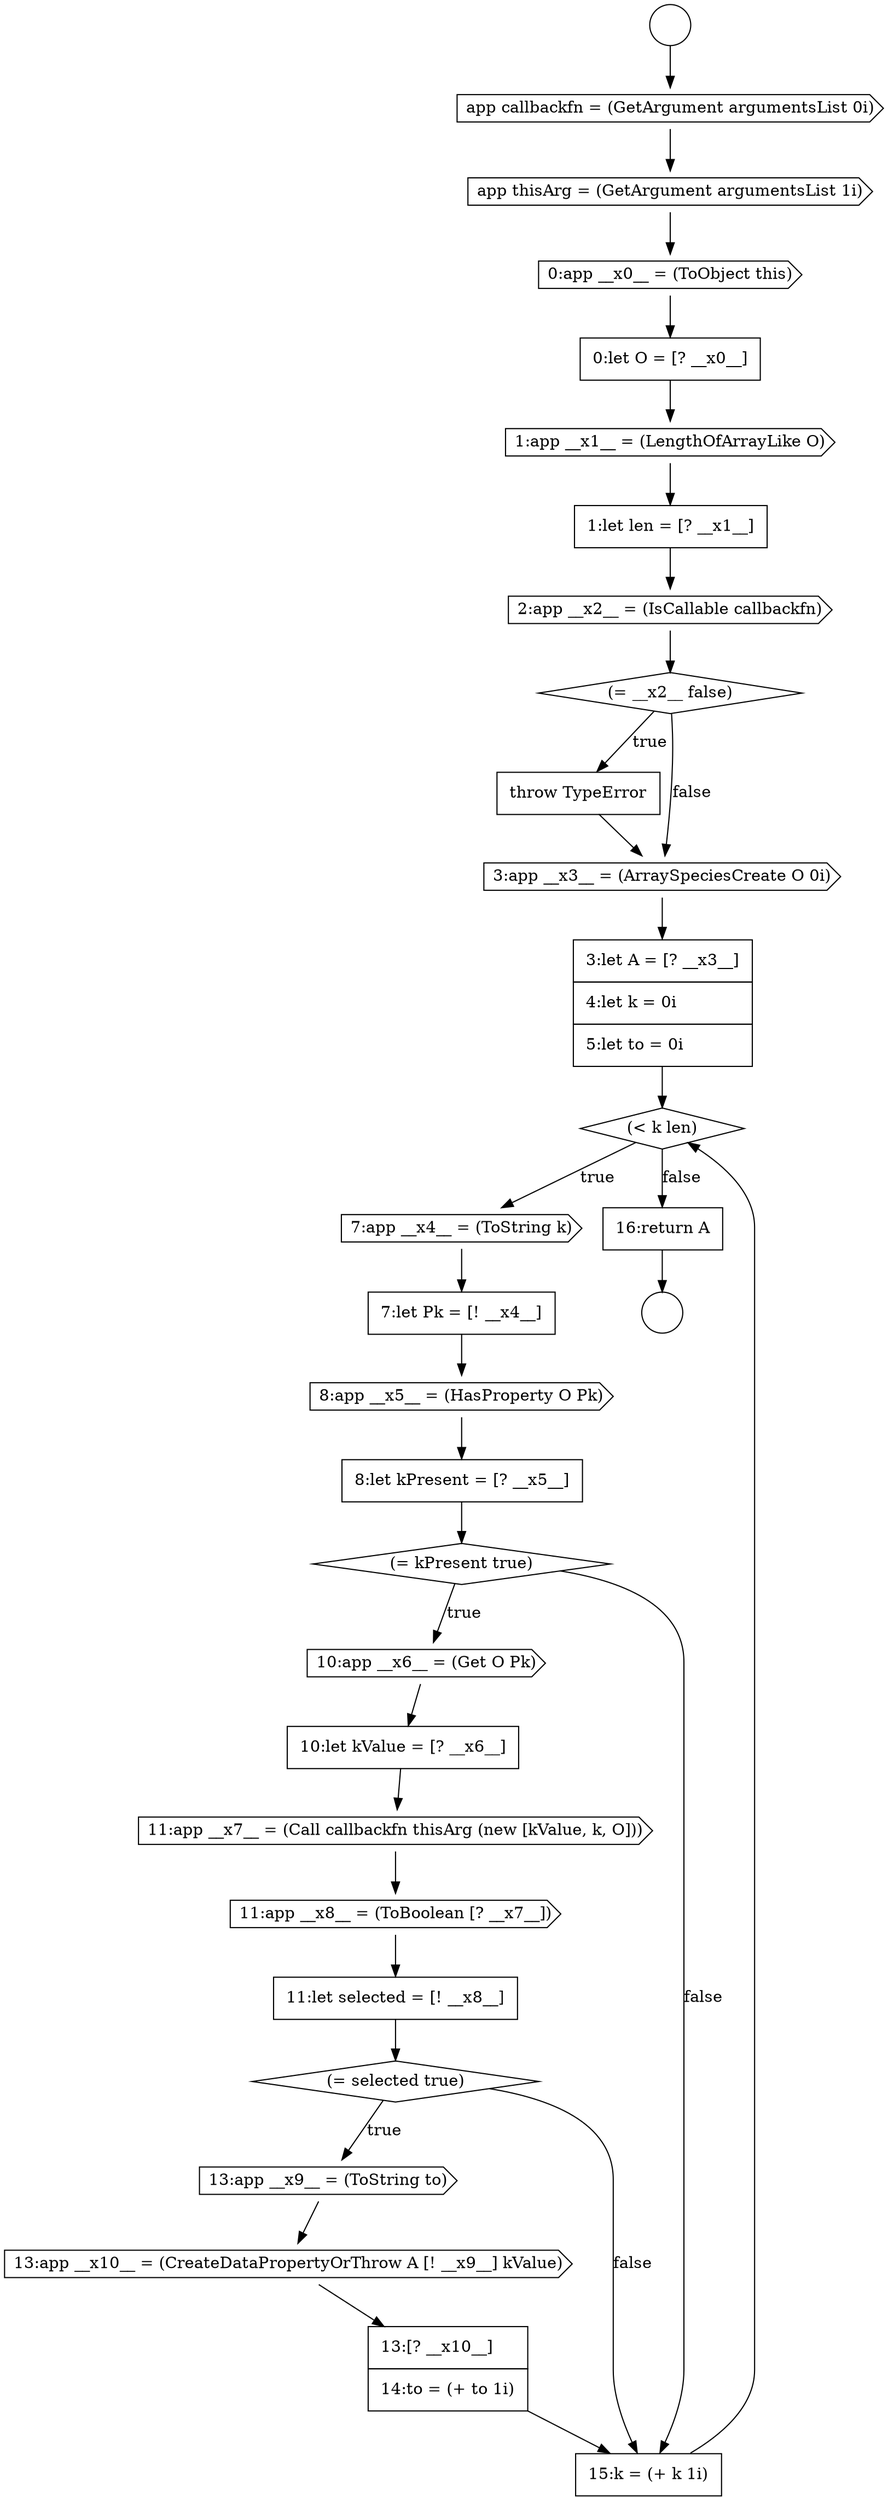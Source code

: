 digraph {
  node15541 [shape=circle label=" " color="black" fillcolor="white" style=filled]
  node15542 [shape=cds, label=<<font color="black">app callbackfn = (GetArgument argumentsList 0i)</font>> color="black" fillcolor="white" style=filled]
  node15563 [shape=none, margin=0, label=<<font color="black">
    <table border="0" cellborder="1" cellspacing="0" cellpadding="10">
      <tr><td align="left">11:let selected = [! __x8__]</td></tr>
    </table>
  </font>> color="black" fillcolor="white" style=filled]
  node15546 [shape=cds, label=<<font color="black">1:app __x1__ = (LengthOfArrayLike O)</font>> color="black" fillcolor="white" style=filled]
  node15559 [shape=cds, label=<<font color="black">10:app __x6__ = (Get O Pk)</font>> color="black" fillcolor="white" style=filled]
  node15552 [shape=none, margin=0, label=<<font color="black">
    <table border="0" cellborder="1" cellspacing="0" cellpadding="10">
      <tr><td align="left">3:let A = [? __x3__]</td></tr>
      <tr><td align="left">4:let k = 0i</td></tr>
      <tr><td align="left">5:let to = 0i</td></tr>
    </table>
  </font>> color="black" fillcolor="white" style=filled]
  node15567 [shape=none, margin=0, label=<<font color="black">
    <table border="0" cellborder="1" cellspacing="0" cellpadding="10">
      <tr><td align="left">13:[? __x10__]</td></tr>
      <tr><td align="left">14:to = (+ to 1i)</td></tr>
    </table>
  </font>> color="black" fillcolor="white" style=filled]
  node15562 [shape=cds, label=<<font color="black">11:app __x8__ = (ToBoolean [? __x7__])</font>> color="black" fillcolor="white" style=filled]
  node15543 [shape=cds, label=<<font color="black">app thisArg = (GetArgument argumentsList 1i)</font>> color="black" fillcolor="white" style=filled]
  node15566 [shape=cds, label=<<font color="black">13:app __x10__ = (CreateDataPropertyOrThrow A [! __x9__] kValue)</font>> color="black" fillcolor="white" style=filled]
  node15556 [shape=cds, label=<<font color="black">8:app __x5__ = (HasProperty O Pk)</font>> color="black" fillcolor="white" style=filled]
  node15557 [shape=none, margin=0, label=<<font color="black">
    <table border="0" cellborder="1" cellspacing="0" cellpadding="10">
      <tr><td align="left">8:let kPresent = [? __x5__]</td></tr>
    </table>
  </font>> color="black" fillcolor="white" style=filled]
  node15548 [shape=cds, label=<<font color="black">2:app __x2__ = (IsCallable callbackfn)</font>> color="black" fillcolor="white" style=filled]
  node15561 [shape=cds, label=<<font color="black">11:app __x7__ = (Call callbackfn thisArg (new [kValue, k, O]))</font>> color="black" fillcolor="white" style=filled]
  node15544 [shape=cds, label=<<font color="black">0:app __x0__ = (ToObject this)</font>> color="black" fillcolor="white" style=filled]
  node15565 [shape=cds, label=<<font color="black">13:app __x9__ = (ToString to)</font>> color="black" fillcolor="white" style=filled]
  node15540 [shape=circle label=" " color="black" fillcolor="white" style=filled]
  node15553 [shape=diamond, label=<<font color="black">(&lt; k len)</font>> color="black" fillcolor="white" style=filled]
  node15564 [shape=diamond, label=<<font color="black">(= selected true)</font>> color="black" fillcolor="white" style=filled]
  node15558 [shape=diamond, label=<<font color="black">(= kPresent true)</font>> color="black" fillcolor="white" style=filled]
  node15547 [shape=none, margin=0, label=<<font color="black">
    <table border="0" cellborder="1" cellspacing="0" cellpadding="10">
      <tr><td align="left">1:let len = [? __x1__]</td></tr>
    </table>
  </font>> color="black" fillcolor="white" style=filled]
  node15568 [shape=none, margin=0, label=<<font color="black">
    <table border="0" cellborder="1" cellspacing="0" cellpadding="10">
      <tr><td align="left">15:k = (+ k 1i)</td></tr>
    </table>
  </font>> color="black" fillcolor="white" style=filled]
  node15554 [shape=cds, label=<<font color="black">7:app __x4__ = (ToString k)</font>> color="black" fillcolor="white" style=filled]
  node15569 [shape=none, margin=0, label=<<font color="black">
    <table border="0" cellborder="1" cellspacing="0" cellpadding="10">
      <tr><td align="left">16:return A</td></tr>
    </table>
  </font>> color="black" fillcolor="white" style=filled]
  node15545 [shape=none, margin=0, label=<<font color="black">
    <table border="0" cellborder="1" cellspacing="0" cellpadding="10">
      <tr><td align="left">0:let O = [? __x0__]</td></tr>
    </table>
  </font>> color="black" fillcolor="white" style=filled]
  node15550 [shape=none, margin=0, label=<<font color="black">
    <table border="0" cellborder="1" cellspacing="0" cellpadding="10">
      <tr><td align="left">throw TypeError</td></tr>
    </table>
  </font>> color="black" fillcolor="white" style=filled]
  node15555 [shape=none, margin=0, label=<<font color="black">
    <table border="0" cellborder="1" cellspacing="0" cellpadding="10">
      <tr><td align="left">7:let Pk = [! __x4__]</td></tr>
    </table>
  </font>> color="black" fillcolor="white" style=filled]
  node15560 [shape=none, margin=0, label=<<font color="black">
    <table border="0" cellborder="1" cellspacing="0" cellpadding="10">
      <tr><td align="left">10:let kValue = [? __x6__]</td></tr>
    </table>
  </font>> color="black" fillcolor="white" style=filled]
  node15551 [shape=cds, label=<<font color="black">3:app __x3__ = (ArraySpeciesCreate O 0i)</font>> color="black" fillcolor="white" style=filled]
  node15549 [shape=diamond, label=<<font color="black">(= __x2__ false)</font>> color="black" fillcolor="white" style=filled]
  node15568 -> node15553 [ color="black"]
  node15567 -> node15568 [ color="black"]
  node15563 -> node15564 [ color="black"]
  node15564 -> node15565 [label=<<font color="black">true</font>> color="black"]
  node15564 -> node15568 [label=<<font color="black">false</font>> color="black"]
  node15546 -> node15547 [ color="black"]
  node15547 -> node15548 [ color="black"]
  node15548 -> node15549 [ color="black"]
  node15566 -> node15567 [ color="black"]
  node15559 -> node15560 [ color="black"]
  node15553 -> node15554 [label=<<font color="black">true</font>> color="black"]
  node15553 -> node15569 [label=<<font color="black">false</font>> color="black"]
  node15542 -> node15543 [ color="black"]
  node15552 -> node15553 [ color="black"]
  node15560 -> node15561 [ color="black"]
  node15557 -> node15558 [ color="black"]
  node15545 -> node15546 [ color="black"]
  node15549 -> node15550 [label=<<font color="black">true</font>> color="black"]
  node15549 -> node15551 [label=<<font color="black">false</font>> color="black"]
  node15556 -> node15557 [ color="black"]
  node15550 -> node15551 [ color="black"]
  node15544 -> node15545 [ color="black"]
  node15558 -> node15559 [label=<<font color="black">true</font>> color="black"]
  node15558 -> node15568 [label=<<font color="black">false</font>> color="black"]
  node15540 -> node15542 [ color="black"]
  node15565 -> node15566 [ color="black"]
  node15551 -> node15552 [ color="black"]
  node15555 -> node15556 [ color="black"]
  node15569 -> node15541 [ color="black"]
  node15561 -> node15562 [ color="black"]
  node15554 -> node15555 [ color="black"]
  node15562 -> node15563 [ color="black"]
  node15543 -> node15544 [ color="black"]
}
